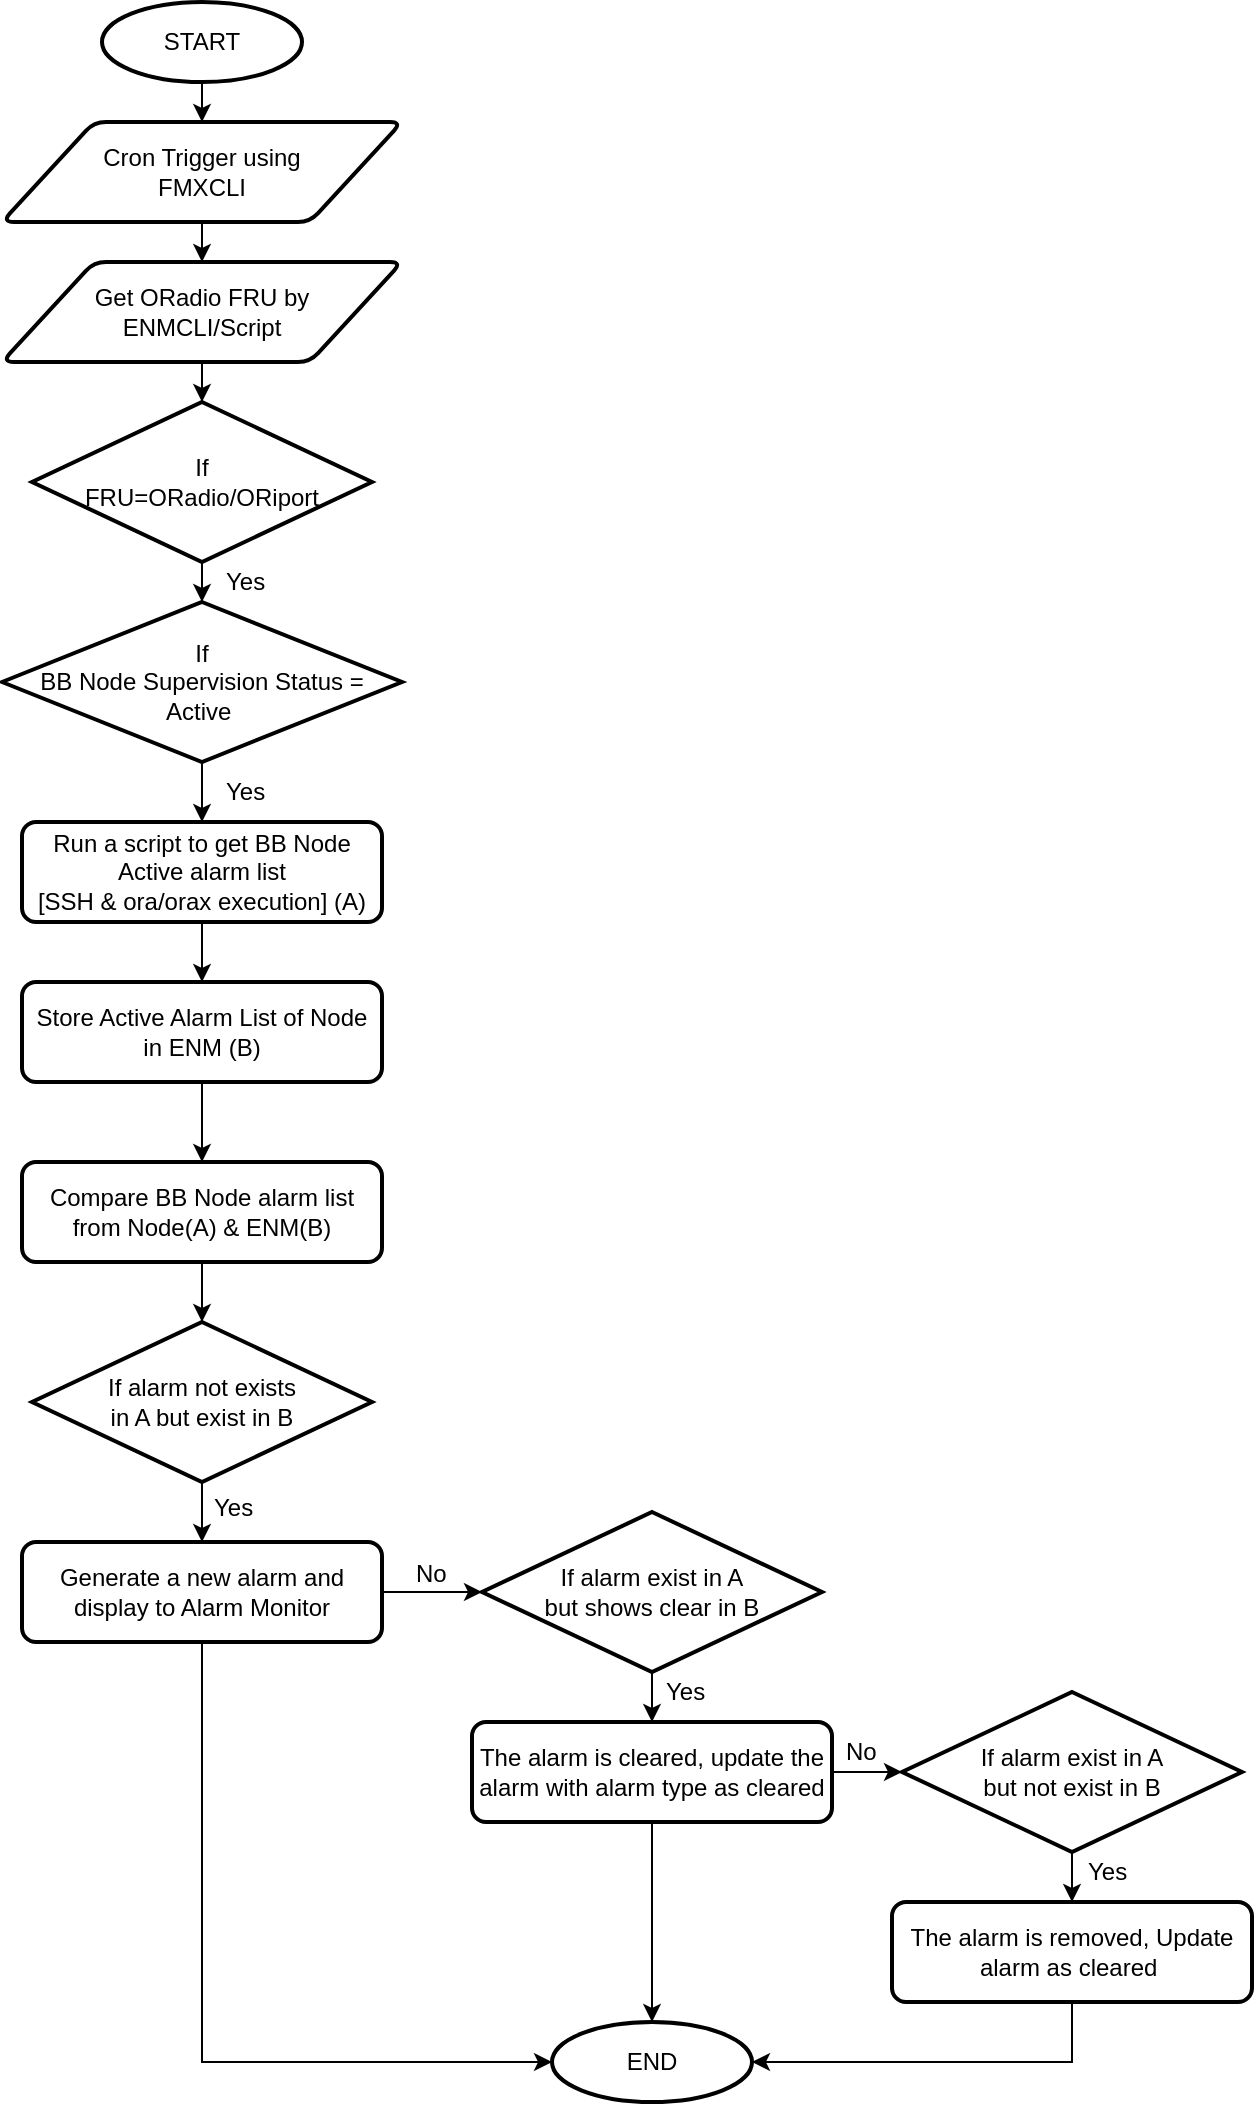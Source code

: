 <mxfile version="12.2.6" type="github" pages="1"><diagram id="K8K0JmYlI4B933BTmm4S" name="Page-1"><mxGraphModel dx="768" dy="374" grid="1" gridSize="10" guides="1" tooltips="1" connect="1" arrows="1" fold="1" page="1" pageScale="1" pageWidth="850" pageHeight="1100" math="0" shadow="0"><root><mxCell id="0"/><mxCell id="1" parent="0"/><mxCell id="0ce56sww6hnAxEBbAVe4-39" style="edgeStyle=orthogonalEdgeStyle;rounded=0;orthogonalLoop=1;jettySize=auto;html=1;exitX=0.5;exitY=1;exitDx=0;exitDy=0;exitPerimeter=0;entryX=0.5;entryY=0;entryDx=0;entryDy=0;fontFamily=Helvetica;" parent="1" source="0ce56sww6hnAxEBbAVe4-11" target="0ce56sww6hnAxEBbAVe4-18" edge="1"><mxGeometry relative="1" as="geometry"/></mxCell><mxCell id="0ce56sww6hnAxEBbAVe4-11" value="START" style="strokeWidth=2;html=1;shape=mxgraph.flowchart.start_1;whiteSpace=wrap;" parent="1" vertex="1"><mxGeometry x="170" y="30" width="100" height="40" as="geometry"/></mxCell><mxCell id="0ce56sww6hnAxEBbAVe4-41" style="edgeStyle=orthogonalEdgeStyle;rounded=0;orthogonalLoop=1;jettySize=auto;html=1;exitX=0.5;exitY=1;exitDx=0;exitDy=0;entryX=0.5;entryY=0;entryDx=0;entryDy=0;fontFamily=Helvetica;" parent="1" source="0ce56sww6hnAxEBbAVe4-18" target="0ce56sww6hnAxEBbAVe4-20" edge="1"><mxGeometry relative="1" as="geometry"/></mxCell><mxCell id="0ce56sww6hnAxEBbAVe4-18" value="Cron Trigger using &lt;br&gt;FMXCLI" style="shape=parallelogram;html=1;strokeWidth=2;perimeter=parallelogramPerimeter;whiteSpace=wrap;rounded=1;arcSize=12;size=0.23;" parent="1" vertex="1"><mxGeometry x="120" y="90" width="200" height="50" as="geometry"/></mxCell><mxCell id="0ce56sww6hnAxEBbAVe4-42" style="edgeStyle=orthogonalEdgeStyle;rounded=0;orthogonalLoop=1;jettySize=auto;html=1;exitX=0.5;exitY=1;exitDx=0;exitDy=0;entryX=0.5;entryY=0;entryDx=0;entryDy=0;entryPerimeter=0;fontFamily=Helvetica;" parent="1" source="0ce56sww6hnAxEBbAVe4-20" target="0ce56sww6hnAxEBbAVe4-21" edge="1"><mxGeometry relative="1" as="geometry"/></mxCell><mxCell id="0ce56sww6hnAxEBbAVe4-20" value="Get ORadio FRU by &lt;br&gt;ENMCLI/Script" style="shape=parallelogram;html=1;strokeWidth=2;perimeter=parallelogramPerimeter;whiteSpace=wrap;rounded=1;arcSize=12;size=0.23;" parent="1" vertex="1"><mxGeometry x="120" y="160" width="200" height="50" as="geometry"/></mxCell><mxCell id="0ce56sww6hnAxEBbAVe4-43" style="edgeStyle=orthogonalEdgeStyle;rounded=0;orthogonalLoop=1;jettySize=auto;html=1;exitX=0.5;exitY=1;exitDx=0;exitDy=0;exitPerimeter=0;entryX=0.5;entryY=0;entryDx=0;entryDy=0;entryPerimeter=0;fontFamily=Helvetica;" parent="1" source="0ce56sww6hnAxEBbAVe4-21" target="0ce56sww6hnAxEBbAVe4-23" edge="1"><mxGeometry relative="1" as="geometry"/></mxCell><mxCell id="0ce56sww6hnAxEBbAVe4-21" value="If &lt;br&gt;FRU=ORadio/ORiport" style="strokeWidth=2;html=1;shape=mxgraph.flowchart.decision;whiteSpace=wrap;" parent="1" vertex="1"><mxGeometry x="135" y="230" width="170" height="80" as="geometry"/></mxCell><mxCell id="0ce56sww6hnAxEBbAVe4-44" value="" style="edgeStyle=orthogonalEdgeStyle;rounded=0;orthogonalLoop=1;jettySize=auto;html=1;fontFamily=Helvetica;" parent="1" source="0ce56sww6hnAxEBbAVe4-23" target="0ce56sww6hnAxEBbAVe4-24" edge="1"><mxGeometry relative="1" as="geometry"/></mxCell><mxCell id="0ce56sww6hnAxEBbAVe4-23" value="If &lt;br&gt;BB Node Supervision Status = Active&amp;nbsp;" style="strokeWidth=2;html=1;shape=mxgraph.flowchart.decision;whiteSpace=wrap;" parent="1" vertex="1"><mxGeometry x="120" y="330" width="200" height="80" as="geometry"/></mxCell><mxCell id="0ce56sww6hnAxEBbAVe4-45" value="" style="edgeStyle=orthogonalEdgeStyle;rounded=0;orthogonalLoop=1;jettySize=auto;html=1;fontFamily=Helvetica;" parent="1" source="0ce56sww6hnAxEBbAVe4-24" target="0ce56sww6hnAxEBbAVe4-25" edge="1"><mxGeometry relative="1" as="geometry"/></mxCell><mxCell id="0ce56sww6hnAxEBbAVe4-24" value="Run a script to get BB Node Active alarm list&lt;br&gt;[SSH &amp;amp; ora/orax execution] (A)" style="rounded=1;whiteSpace=wrap;html=1;absoluteArcSize=1;arcSize=14;strokeWidth=2;" parent="1" vertex="1"><mxGeometry x="130" y="440" width="180" height="50" as="geometry"/></mxCell><mxCell id="0ce56sww6hnAxEBbAVe4-46" value="" style="edgeStyle=orthogonalEdgeStyle;rounded=0;orthogonalLoop=1;jettySize=auto;html=1;fontFamily=Helvetica;" parent="1" source="0ce56sww6hnAxEBbAVe4-25" target="0ce56sww6hnAxEBbAVe4-26" edge="1"><mxGeometry relative="1" as="geometry"/></mxCell><mxCell id="0ce56sww6hnAxEBbAVe4-25" value="Store Active Alarm List of Node in ENM (B)" style="rounded=1;whiteSpace=wrap;html=1;absoluteArcSize=1;arcSize=14;strokeWidth=2;" parent="1" vertex="1"><mxGeometry x="130" y="520" width="180" height="50" as="geometry"/></mxCell><mxCell id="0ce56sww6hnAxEBbAVe4-47" value="" style="edgeStyle=orthogonalEdgeStyle;rounded=0;orthogonalLoop=1;jettySize=auto;html=1;fontFamily=Helvetica;" parent="1" source="0ce56sww6hnAxEBbAVe4-26" target="0ce56sww6hnAxEBbAVe4-28" edge="1"><mxGeometry relative="1" as="geometry"/></mxCell><mxCell id="0ce56sww6hnAxEBbAVe4-26" value="Compare BB Node alarm list from Node(A) &amp;amp; ENM(B)" style="rounded=1;whiteSpace=wrap;html=1;absoluteArcSize=1;arcSize=14;strokeWidth=2;" parent="1" vertex="1"><mxGeometry x="130" y="610" width="180" height="50" as="geometry"/></mxCell><mxCell id="0ce56sww6hnAxEBbAVe4-48" value="" style="edgeStyle=orthogonalEdgeStyle;rounded=0;orthogonalLoop=1;jettySize=auto;html=1;fontFamily=Helvetica;" parent="1" source="0ce56sww6hnAxEBbAVe4-28" target="0ce56sww6hnAxEBbAVe4-29" edge="1"><mxGeometry relative="1" as="geometry"/></mxCell><mxCell id="0ce56sww6hnAxEBbAVe4-28" value="If alarm not exists &lt;br&gt;in A but exist in B" style="strokeWidth=2;html=1;shape=mxgraph.flowchart.decision;whiteSpace=wrap;" parent="1" vertex="1"><mxGeometry x="135" y="690" width="170" height="80" as="geometry"/></mxCell><mxCell id="0ce56sww6hnAxEBbAVe4-52" style="edgeStyle=orthogonalEdgeStyle;rounded=0;orthogonalLoop=1;jettySize=auto;html=1;entryX=0;entryY=0.5;entryDx=0;entryDy=0;entryPerimeter=0;fontFamily=Helvetica;exitX=0.5;exitY=1;exitDx=0;exitDy=0;" parent="1" source="0ce56sww6hnAxEBbAVe4-29" target="0ce56sww6hnAxEBbAVe4-36" edge="1"><mxGeometry relative="1" as="geometry"/></mxCell><mxCell id="0ce56sww6hnAxEBbAVe4-53" value="" style="edgeStyle=orthogonalEdgeStyle;rounded=0;orthogonalLoop=1;jettySize=auto;html=1;fontFamily=Helvetica;" parent="1" source="0ce56sww6hnAxEBbAVe4-29" target="0ce56sww6hnAxEBbAVe4-30" edge="1"><mxGeometry relative="1" as="geometry"/></mxCell><mxCell id="0ce56sww6hnAxEBbAVe4-29" value="Generate a new alarm and display to Alarm Monitor" style="rounded=1;whiteSpace=wrap;html=1;absoluteArcSize=1;arcSize=14;strokeWidth=2;fontFamily=Helvetica;" parent="1" vertex="1"><mxGeometry x="130" y="800" width="180" height="50" as="geometry"/></mxCell><mxCell id="0ce56sww6hnAxEBbAVe4-63" style="edgeStyle=orthogonalEdgeStyle;rounded=0;orthogonalLoop=1;jettySize=auto;html=1;exitX=0.5;exitY=1;exitDx=0;exitDy=0;entryX=0.5;entryY=0;entryDx=0;entryDy=0;entryPerimeter=0;fontFamily=Helvetica;" parent="1" source="0ce56sww6hnAxEBbAVe4-32" target="0ce56sww6hnAxEBbAVe4-36" edge="1"><mxGeometry relative="1" as="geometry"/></mxCell><mxCell id="0ce56sww6hnAxEBbAVe4-65" value="" style="edgeStyle=orthogonalEdgeStyle;rounded=0;orthogonalLoop=1;jettySize=auto;html=1;fontFamily=Helvetica;" parent="1" source="0ce56sww6hnAxEBbAVe4-32" target="0ce56sww6hnAxEBbAVe4-33" edge="1"><mxGeometry relative="1" as="geometry"/></mxCell><mxCell id="0ce56sww6hnAxEBbAVe4-32" value="The alarm is cleared, update the alarm with alarm type as cleared" style="rounded=1;whiteSpace=wrap;html=1;absoluteArcSize=1;arcSize=14;strokeWidth=2;" parent="1" vertex="1"><mxGeometry x="355" y="890" width="180" height="50" as="geometry"/></mxCell><mxCell id="0ce56sww6hnAxEBbAVe4-68" style="edgeStyle=orthogonalEdgeStyle;rounded=0;orthogonalLoop=1;jettySize=auto;html=1;exitX=0.5;exitY=1;exitDx=0;exitDy=0;exitPerimeter=0;entryX=0.5;entryY=0;entryDx=0;entryDy=0;fontFamily=Helvetica;" parent="1" source="0ce56sww6hnAxEBbAVe4-33" target="0ce56sww6hnAxEBbAVe4-34" edge="1"><mxGeometry relative="1" as="geometry"/></mxCell><mxCell id="0ce56sww6hnAxEBbAVe4-33" value="If alarm exist in A &lt;br&gt;but not exist in B" style="strokeWidth=2;html=1;shape=mxgraph.flowchart.decision;whiteSpace=wrap;" parent="1" vertex="1"><mxGeometry x="570" y="875" width="170" height="80" as="geometry"/></mxCell><mxCell id="0ce56sww6hnAxEBbAVe4-64" style="edgeStyle=orthogonalEdgeStyle;rounded=0;orthogonalLoop=1;jettySize=auto;html=1;exitX=0.5;exitY=1;exitDx=0;exitDy=0;entryX=1;entryY=0.5;entryDx=0;entryDy=0;entryPerimeter=0;fontFamily=Helvetica;" parent="1" source="0ce56sww6hnAxEBbAVe4-34" target="0ce56sww6hnAxEBbAVe4-36" edge="1"><mxGeometry relative="1" as="geometry"/></mxCell><mxCell id="0ce56sww6hnAxEBbAVe4-34" value="The alarm is removed, Update alarm as cleared&amp;nbsp;" style="rounded=1;whiteSpace=wrap;html=1;absoluteArcSize=1;arcSize=14;strokeWidth=2;" parent="1" vertex="1"><mxGeometry x="565" y="980" width="180" height="50" as="geometry"/></mxCell><mxCell id="0ce56sww6hnAxEBbAVe4-36" value="END" style="strokeWidth=2;html=1;shape=mxgraph.flowchart.start_1;whiteSpace=wrap;" parent="1" vertex="1"><mxGeometry x="395" y="1040" width="100" height="40" as="geometry"/></mxCell><mxCell id="0ce56sww6hnAxEBbAVe4-58" style="edgeStyle=orthogonalEdgeStyle;rounded=0;orthogonalLoop=1;jettySize=auto;html=1;exitX=0.5;exitY=1;exitDx=0;exitDy=0;exitPerimeter=0;entryX=0.5;entryY=0;entryDx=0;entryDy=0;fontFamily=Helvetica;" parent="1" source="0ce56sww6hnAxEBbAVe4-30" target="0ce56sww6hnAxEBbAVe4-32" edge="1"><mxGeometry relative="1" as="geometry"/></mxCell><mxCell id="0ce56sww6hnAxEBbAVe4-30" value="If alarm exist in A &lt;br&gt;but shows clear in B" style="strokeWidth=2;html=1;shape=mxgraph.flowchart.decision;whiteSpace=wrap;" parent="1" vertex="1"><mxGeometry x="360" y="785" width="170" height="80" as="geometry"/></mxCell><mxCell id="0ce56sww6hnAxEBbAVe4-69" value="Yes" style="text;html=1;resizable=0;points=[];autosize=1;align=left;verticalAlign=top;spacingTop=-4;fontFamily=Helvetica;" parent="1" vertex="1"><mxGeometry x="230" y="310" width="30" height="20" as="geometry"/></mxCell><mxCell id="0ce56sww6hnAxEBbAVe4-70" value="Yes" style="text;html=1;resizable=0;points=[];autosize=1;align=left;verticalAlign=top;spacingTop=-4;fontFamily=Helvetica;" parent="1" vertex="1"><mxGeometry x="230" y="415" width="30" height="20" as="geometry"/></mxCell><mxCell id="0ce56sww6hnAxEBbAVe4-71" value="Yes" style="text;html=1;resizable=0;points=[];autosize=1;align=left;verticalAlign=top;spacingTop=-4;fontFamily=Helvetica;" parent="1" vertex="1"><mxGeometry x="224" y="772.5" width="30" height="20" as="geometry"/></mxCell><mxCell id="0ce56sww6hnAxEBbAVe4-72" value="Yes" style="text;html=1;resizable=0;points=[];autosize=1;align=left;verticalAlign=top;spacingTop=-4;fontFamily=Helvetica;" parent="1" vertex="1"><mxGeometry x="450" y="865" width="30" height="20" as="geometry"/></mxCell><mxCell id="0ce56sww6hnAxEBbAVe4-73" value="Yes" style="text;html=1;resizable=0;points=[];autosize=1;align=left;verticalAlign=top;spacingTop=-4;fontFamily=Helvetica;" parent="1" vertex="1"><mxGeometry x="661" y="955" width="30" height="20" as="geometry"/></mxCell><mxCell id="0ce56sww6hnAxEBbAVe4-74" value="No" style="text;html=1;resizable=0;points=[];autosize=1;align=left;verticalAlign=top;spacingTop=-4;fontFamily=Helvetica;" parent="1" vertex="1"><mxGeometry x="325" y="806" width="30" height="20" as="geometry"/></mxCell><mxCell id="0ce56sww6hnAxEBbAVe4-75" value="No" style="text;html=1;resizable=0;points=[];autosize=1;align=left;verticalAlign=top;spacingTop=-4;fontFamily=Helvetica;" parent="1" vertex="1"><mxGeometry x="540" y="895" width="30" height="20" as="geometry"/></mxCell></root></mxGraphModel></diagram></mxfile>
